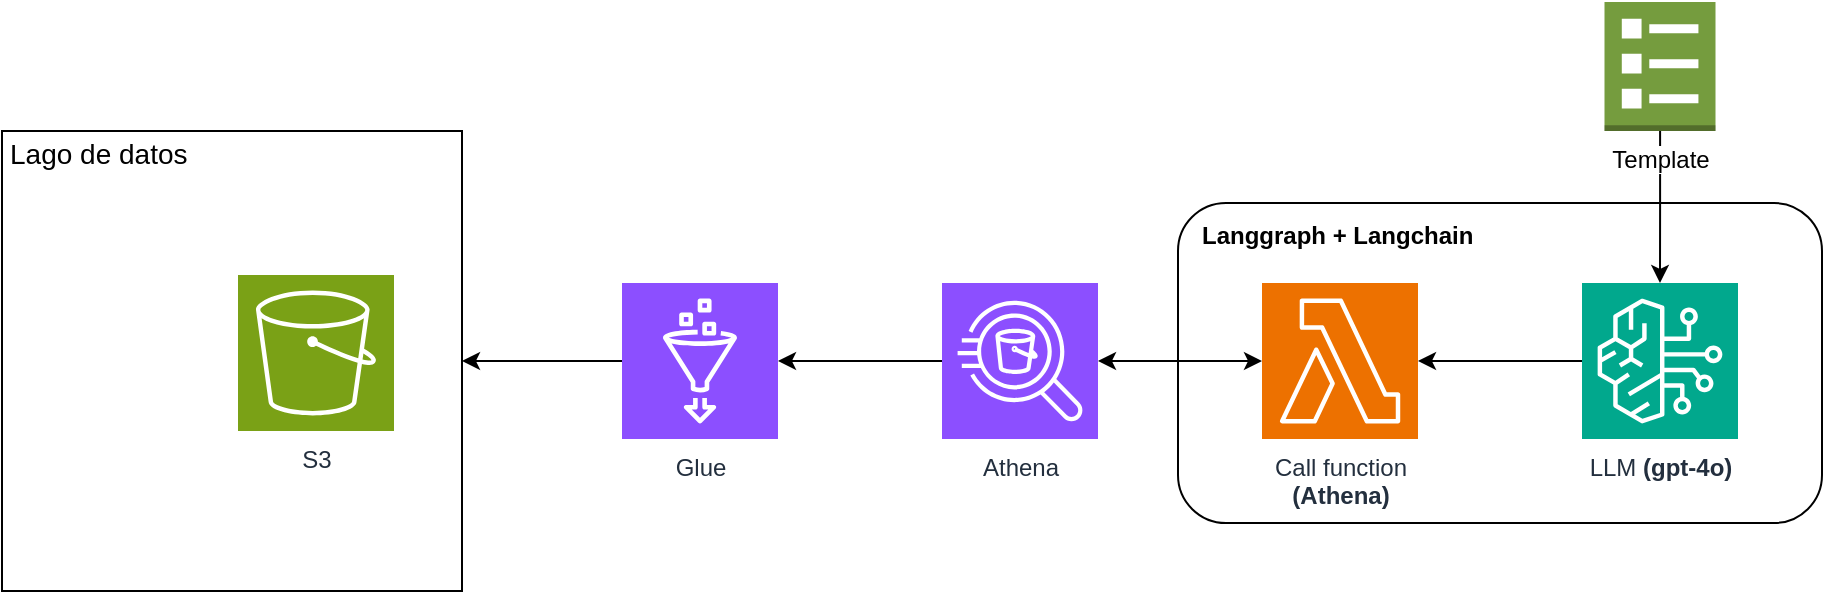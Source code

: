 <mxfile version="28.0.7" pages="2">
  <diagram name="Página-1" id="luOvs5wHeiIS5oEdglYs">
    <mxGraphModel dx="1183" dy="661" grid="1" gridSize="10" guides="1" tooltips="1" connect="1" arrows="1" fold="1" page="1" pageScale="1" pageWidth="827" pageHeight="1169" math="0" shadow="0">
      <root>
        <mxCell id="0" />
        <mxCell id="1" parent="0" />
        <mxCell id="S8UaPHMbgqfOypVAKiAw-2" value="Langgraph + Langchain" style="rounded=1;whiteSpace=wrap;html=1;align=left;verticalAlign=top;spacingLeft=10;spacingTop=2;fontStyle=1" parent="1" vertex="1">
          <mxGeometry x="918" y="410.5" width="322" height="160" as="geometry" />
        </mxCell>
        <mxCell id="AZALhzgYjYcKtDTG_1R--1" value="Lago de datos" style="whiteSpace=wrap;html=1;aspect=fixed;verticalAlign=top;labelPosition=center;verticalLabelPosition=middle;align=left;fontSize=14;spacingTop=-4;spacingLeft=2;" parent="1" vertex="1">
          <mxGeometry x="330" y="374.5" width="230" height="230" as="geometry" />
        </mxCell>
        <mxCell id="AZALhzgYjYcKtDTG_1R--8" style="edgeStyle=orthogonalEdgeStyle;rounded=0;orthogonalLoop=1;jettySize=auto;html=1;entryX=1;entryY=0.5;entryDx=0;entryDy=0;startArrow=none;startFill=0;endArrow=classic;endFill=1;exitX=0;exitY=0.5;exitDx=0;exitDy=0;exitPerimeter=0;" parent="1" source="AZALhzgYjYcKtDTG_1R--9" target="AZALhzgYjYcKtDTG_1R--1" edge="1">
          <mxGeometry relative="1" as="geometry" />
        </mxCell>
        <mxCell id="AZALhzgYjYcKtDTG_1R--7" value="Athena" style="sketch=0;points=[[0,0,0],[0.25,0,0],[0.5,0,0],[0.75,0,0],[1,0,0],[0,1,0],[0.25,1,0],[0.5,1,0],[0.75,1,0],[1,1,0],[0,0.25,0],[0,0.5,0],[0,0.75,0],[1,0.25,0],[1,0.5,0],[1,0.75,0]];outlineConnect=0;fontColor=#232F3E;fillColor=#8C4FFF;strokeColor=#ffffff;dashed=0;verticalLabelPosition=bottom;verticalAlign=top;align=center;html=1;fontSize=12;fontStyle=0;aspect=fixed;shape=mxgraph.aws4.resourceIcon;resIcon=mxgraph.aws4.athena;" parent="1" vertex="1">
          <mxGeometry x="800" y="450.5" width="78" height="78" as="geometry" />
        </mxCell>
        <mxCell id="AZALhzgYjYcKtDTG_1R--9" value="Glue" style="sketch=0;points=[[0,0,0],[0.25,0,0],[0.5,0,0],[0.75,0,0],[1,0,0],[0,1,0],[0.25,1,0],[0.5,1,0],[0.75,1,0],[1,1,0],[0,0.25,0],[0,0.5,0],[0,0.75,0],[1,0.25,0],[1,0.5,0],[1,0.75,0]];outlineConnect=0;fontColor=#232F3E;fillColor=#8C4FFF;strokeColor=#ffffff;dashed=0;verticalLabelPosition=bottom;verticalAlign=top;align=center;html=1;fontSize=12;fontStyle=0;aspect=fixed;shape=mxgraph.aws4.resourceIcon;resIcon=mxgraph.aws4.glue;" parent="1" vertex="1">
          <mxGeometry x="640" y="450.5" width="78" height="78" as="geometry" />
        </mxCell>
        <mxCell id="AZALhzgYjYcKtDTG_1R--11" style="edgeStyle=orthogonalEdgeStyle;rounded=0;orthogonalLoop=1;jettySize=auto;html=1;entryX=1;entryY=0.5;entryDx=0;entryDy=0;entryPerimeter=0;" parent="1" source="AZALhzgYjYcKtDTG_1R--7" target="AZALhzgYjYcKtDTG_1R--9" edge="1">
          <mxGeometry relative="1" as="geometry" />
        </mxCell>
        <mxCell id="AZALhzgYjYcKtDTG_1R--13" value="Call function&lt;div&gt;&lt;b&gt;(Athena)&lt;/b&gt;&lt;/div&gt;" style="sketch=0;points=[[0,0,0],[0.25,0,0],[0.5,0,0],[0.75,0,0],[1,0,0],[0,1,0],[0.25,1,0],[0.5,1,0],[0.75,1,0],[1,1,0],[0,0.25,0],[0,0.5,0],[0,0.75,0],[1,0.25,0],[1,0.5,0],[1,0.75,0]];outlineConnect=0;fontColor=#232F3E;fillColor=#ED7100;strokeColor=#ffffff;dashed=0;verticalLabelPosition=bottom;verticalAlign=top;align=center;html=1;fontSize=12;fontStyle=0;aspect=fixed;shape=mxgraph.aws4.resourceIcon;resIcon=mxgraph.aws4.lambda;" parent="1" vertex="1">
          <mxGeometry x="960" y="450.5" width="78" height="78" as="geometry" />
        </mxCell>
        <mxCell id="AZALhzgYjYcKtDTG_1R--14" style="edgeStyle=orthogonalEdgeStyle;rounded=0;orthogonalLoop=1;jettySize=auto;html=1;entryX=1;entryY=0.5;entryDx=0;entryDy=0;entryPerimeter=0;startArrow=classic;startFill=1;" parent="1" source="AZALhzgYjYcKtDTG_1R--13" target="AZALhzgYjYcKtDTG_1R--7" edge="1">
          <mxGeometry relative="1" as="geometry" />
        </mxCell>
        <mxCell id="S8UaPHMbgqfOypVAKiAw-1" style="edgeStyle=orthogonalEdgeStyle;rounded=0;orthogonalLoop=1;jettySize=auto;html=1;" parent="1" source="AZALhzgYjYcKtDTG_1R--15" target="AZALhzgYjYcKtDTG_1R--13" edge="1">
          <mxGeometry relative="1" as="geometry" />
        </mxCell>
        <mxCell id="AZALhzgYjYcKtDTG_1R--15" value="LLM &lt;b&gt;(gpt-4o)&lt;/b&gt;" style="sketch=0;points=[[0,0,0],[0.25,0,0],[0.5,0,0],[0.75,0,0],[1,0,0],[0,1,0],[0.25,1,0],[0.5,1,0],[0.75,1,0],[1,1,0],[0,0.25,0],[0,0.5,0],[0,0.75,0],[1,0.25,0],[1,0.5,0],[1,0.75,0]];outlineConnect=0;fontColor=#232F3E;fillColor=#01A88D;strokeColor=#ffffff;dashed=0;verticalLabelPosition=bottom;verticalAlign=top;align=center;html=1;fontSize=12;fontStyle=0;aspect=fixed;shape=mxgraph.aws4.resourceIcon;resIcon=mxgraph.aws4.bedrock;" parent="1" vertex="1">
          <mxGeometry x="1120" y="450.5" width="78" height="78" as="geometry" />
        </mxCell>
        <mxCell id="S8UaPHMbgqfOypVAKiAw-4" style="edgeStyle=orthogonalEdgeStyle;rounded=0;orthogonalLoop=1;jettySize=auto;html=1;" parent="1" source="S8UaPHMbgqfOypVAKiAw-3" target="AZALhzgYjYcKtDTG_1R--15" edge="1">
          <mxGeometry relative="1" as="geometry" />
        </mxCell>
        <mxCell id="S8UaPHMbgqfOypVAKiAw-3" value="Template" style="outlineConnect=0;dashed=0;verticalLabelPosition=bottom;verticalAlign=top;align=center;html=1;shape=mxgraph.aws3.template;fillColor=#759C3E;gradientColor=none;labelBackgroundColor=default;" parent="1" vertex="1">
          <mxGeometry x="1131.25" y="310" width="55.5" height="64.5" as="geometry" />
        </mxCell>
        <mxCell id="AZALhzgYjYcKtDTG_1R--2" value="S3" style="sketch=0;points=[[0,0,0],[0.25,0,0],[0.5,0,0],[0.75,0,0],[1,0,0],[0,1,0],[0.25,1,0],[0.5,1,0],[0.75,1,0],[1,1,0],[0,0.25,0],[0,0.5,0],[0,0.75,0],[1,0.25,0],[1,0.5,0],[1,0.75,0]];outlineConnect=0;fontColor=#232F3E;fillColor=#7AA116;strokeColor=#ffffff;dashed=0;verticalLabelPosition=bottom;verticalAlign=top;align=center;html=1;fontSize=12;fontStyle=0;aspect=fixed;shape=mxgraph.aws4.resourceIcon;resIcon=mxgraph.aws4.s3;" parent="1" vertex="1">
          <mxGeometry x="448" y="446.5" width="78" height="78" as="geometry" />
        </mxCell>
        <mxCell id="AZALhzgYjYcKtDTG_1R--4" value="" style="shape=image;html=1;verticalAlign=top;verticalLabelPosition=bottom;labelBackgroundColor=#ffffff;imageAspect=0;aspect=fixed;image=https://cdn0.iconfinder.com/data/icons/phosphor-light-vol-2/256/file-csv-light-128.png" parent="1" vertex="1">
          <mxGeometry x="353" y="390.5" width="78" height="78" as="geometry" />
        </mxCell>
        <mxCell id="AZALhzgYjYcKtDTG_1R--5" value="" style="shape=image;html=1;verticalAlign=top;verticalLabelPosition=bottom;labelBackgroundColor=#ffffff;imageAspect=0;aspect=fixed;image=https://cdn0.iconfinder.com/data/icons/phosphor-light-vol-2/256/file-csv-light-128.png" parent="1" vertex="1">
          <mxGeometry x="353" y="460.5" width="78" height="78" as="geometry" />
        </mxCell>
        <mxCell id="AZALhzgYjYcKtDTG_1R--6" value="" style="shape=image;html=1;verticalAlign=top;verticalLabelPosition=bottom;labelBackgroundColor=#ffffff;imageAspect=0;aspect=fixed;image=https://cdn0.iconfinder.com/data/icons/phosphor-light-vol-2/256/file-csv-light-128.png" parent="1" vertex="1">
          <mxGeometry x="353" y="530.5" width="78" height="78" as="geometry" />
        </mxCell>
      </root>
    </mxGraphModel>
  </diagram>
  <diagram id="oOSA8BtloGllUqYYfK8z" name="data_ingestion_agent">
    <mxGraphModel dx="2010" dy="661" grid="1" gridSize="10" guides="1" tooltips="1" connect="1" arrows="1" fold="1" page="1" pageScale="1" pageWidth="827" pageHeight="1169" math="0" shadow="0">
      <root>
        <mxCell id="0" />
        <mxCell id="1" parent="0" />
        <mxCell id="mx0AjWewtUnHi781tuD6-1" value="&lt;div&gt;[User sube archivo]&amp;nbsp;&lt;/div&gt;&lt;div&gt;&amp;nbsp; &amp;nbsp; &amp;nbsp; &amp;nbsp; ↓&lt;/div&gt;&lt;div&gt;[Agente analiza archivo]&lt;/div&gt;&lt;div&gt;&amp;nbsp; &amp;nbsp; &amp;nbsp; &amp;nbsp; ↓&lt;/div&gt;&lt;div&gt;[Agente propone modelo semántico]&lt;/div&gt;&lt;div&gt;&amp;nbsp; &amp;nbsp; &amp;nbsp; &amp;nbsp; ↓&lt;/div&gt;&lt;div&gt;[Usuario valida o edita modelo]&lt;/div&gt;&lt;div&gt;&amp;nbsp; &amp;nbsp; &amp;nbsp; &amp;nbsp; ↓&lt;/div&gt;&lt;div&gt;[Agente ajusta modelo con feedback]&lt;/div&gt;&lt;div&gt;&amp;nbsp; &amp;nbsp; &amp;nbsp; &amp;nbsp; ↓&lt;/div&gt;&lt;div&gt;[Agente sube archivo a S3]&lt;/div&gt;&lt;div&gt;&amp;nbsp; &amp;nbsp; &amp;nbsp; &amp;nbsp; ↓&lt;/div&gt;&lt;div&gt;[Agente crea tabla en Glue + Athena]&lt;/div&gt;&lt;div&gt;&amp;nbsp; &amp;nbsp; &amp;nbsp; &amp;nbsp; ↓&lt;/div&gt;&lt;div&gt;✅ Listo para consultas SQL o LLMs&lt;/div&gt;&lt;div&gt;&lt;br&gt;&lt;/div&gt;" style="text;html=1;align=center;verticalAlign=middle;whiteSpace=wrap;rounded=0;" vertex="1" parent="1">
          <mxGeometry x="-320" y="40" width="250" height="280" as="geometry" />
        </mxCell>
        <mxCell id="mx0AjWewtUnHi781tuD6-2" value="" style="verticalLabelPosition=bottom;html=1;verticalAlign=top;align=center;strokeColor=#3A5431;fillColor=#6d8764;shape=mxgraph.azure.cloud_services_configuration_file;pointerEvents=1;fontColor=#ffffff;" vertex="1" parent="1">
          <mxGeometry x="586.25" y="220" width="47.5" height="60" as="geometry" />
        </mxCell>
        <mxCell id="mx0AjWewtUnHi781tuD6-6" style="edgeStyle=orthogonalEdgeStyle;rounded=0;orthogonalLoop=1;jettySize=auto;html=1;startArrow=classic;startFill=1;" edge="1" parent="1" source="mx0AjWewtUnHi781tuD6-3" target="mx0AjWewtUnHi781tuD6-5">
          <mxGeometry relative="1" as="geometry" />
        </mxCell>
        <mxCell id="mx0AjWewtUnHi781tuD6-20" style="edgeStyle=orthogonalEdgeStyle;rounded=0;orthogonalLoop=1;jettySize=auto;html=1;" edge="1" parent="1" source="mx0AjWewtUnHi781tuD6-3" target="mx0AjWewtUnHi781tuD6-19">
          <mxGeometry relative="1" as="geometry" />
        </mxCell>
        <mxCell id="mx0AjWewtUnHi781tuD6-3" value="" style="sketch=0;points=[[0,0,0],[0.25,0,0],[0.5,0,0],[0.75,0,0],[1,0,0],[0,1,0],[0.25,1,0],[0.5,1,0],[0.75,1,0],[1,1,0],[0,0.25,0],[0,0.5,0],[0,0.75,0],[1,0.25,0],[1,0.5,0],[1,0.75,0]];outlineConnect=0;fontColor=#232F3E;fillColor=#01A88D;strokeColor=#ffffff;dashed=0;verticalLabelPosition=bottom;verticalAlign=top;align=center;html=1;fontSize=12;fontStyle=0;aspect=fixed;shape=mxgraph.aws4.resourceIcon;resIcon=mxgraph.aws4.augmented_ai;" vertex="1" parent="1">
          <mxGeometry x="360" y="320" width="78" height="78" as="geometry" />
        </mxCell>
        <mxCell id="mx0AjWewtUnHi781tuD6-4" style="edgeStyle=orthogonalEdgeStyle;rounded=0;orthogonalLoop=1;jettySize=auto;html=1;entryX=0.5;entryY=0;entryDx=0;entryDy=0;entryPerimeter=0;" edge="1" parent="1" source="mx0AjWewtUnHi781tuD6-2" target="mx0AjWewtUnHi781tuD6-3">
          <mxGeometry relative="1" as="geometry" />
        </mxCell>
        <mxCell id="mx0AjWewtUnHi781tuD6-5" value="" style="sketch=0;outlineConnect=0;fontColor=#232F3E;gradientColor=none;fillColor=#E7157B;strokeColor=none;dashed=0;verticalLabelPosition=bottom;verticalAlign=top;align=center;html=1;fontSize=12;fontStyle=0;aspect=fixed;pointerEvents=1;shape=mxgraph.aws4.template;" vertex="1" parent="1">
          <mxGeometry x="480" y="430" width="65" height="78" as="geometry" />
        </mxCell>
        <mxCell id="mx0AjWewtUnHi781tuD6-16" style="edgeStyle=orthogonalEdgeStyle;rounded=0;orthogonalLoop=1;jettySize=auto;html=1;entryX=1;entryY=0.5;entryDx=0;entryDy=0;entryPerimeter=0;" edge="1" parent="1" source="mx0AjWewtUnHi781tuD6-7" target="mx0AjWewtUnHi781tuD6-2">
          <mxGeometry relative="1" as="geometry">
            <Array as="points">
              <mxPoint x="670" y="345" />
              <mxPoint x="670" y="250" />
            </Array>
          </mxGeometry>
        </mxCell>
        <mxCell id="mx0AjWewtUnHi781tuD6-17" style="edgeStyle=orthogonalEdgeStyle;rounded=0;orthogonalLoop=1;jettySize=auto;html=1;entryX=1;entryY=0.5;entryDx=0;entryDy=0;" edge="1" parent="1" source="mx0AjWewtUnHi781tuD6-7" target="mx0AjWewtUnHi781tuD6-13">
          <mxGeometry relative="1" as="geometry">
            <Array as="points">
              <mxPoint x="670" y="345" />
              <mxPoint x="670" y="475" />
            </Array>
          </mxGeometry>
        </mxCell>
        <mxCell id="mx0AjWewtUnHi781tuD6-7" value="" style="verticalLabelPosition=bottom;html=1;verticalAlign=top;align=center;strokeColor=#23445d;fillColor=#bac8d3;shape=mxgraph.azure.user;" vertex="1" parent="1">
          <mxGeometry x="710" y="320" width="47.5" height="50" as="geometry" />
        </mxCell>
        <mxCell id="mx0AjWewtUnHi781tuD6-18" style="edgeStyle=orthogonalEdgeStyle;rounded=0;orthogonalLoop=1;jettySize=auto;html=1;" edge="1" parent="1" source="mx0AjWewtUnHi781tuD6-13" target="mx0AjWewtUnHi781tuD6-5">
          <mxGeometry relative="1" as="geometry" />
        </mxCell>
        <mxCell id="mx0AjWewtUnHi781tuD6-13" value="" style="shape=image;html=1;verticalAlign=top;verticalLabelPosition=bottom;labelBackgroundColor=#ffffff;imageAspect=0;aspect=fixed;image=https://icons.diagrams.net/icon-cache1/Unicons_Line_vol_3-2965/edit-1273.svg" vertex="1" parent="1">
          <mxGeometry x="610" y="460" width="30" height="30" as="geometry" />
        </mxCell>
        <mxCell id="mx0AjWewtUnHi781tuD6-23" style="edgeStyle=orthogonalEdgeStyle;rounded=0;orthogonalLoop=1;jettySize=auto;html=1;" edge="1" parent="1" source="mx0AjWewtUnHi781tuD6-19" target="mx0AjWewtUnHi781tuD6-21">
          <mxGeometry relative="1" as="geometry" />
        </mxCell>
        <mxCell id="mx0AjWewtUnHi781tuD6-19" value="" style="sketch=0;points=[[0,0,0],[0.25,0,0],[0.5,0,0],[0.75,0,0],[1,0,0],[0,1,0],[0.25,1,0],[0.5,1,0],[0.75,1,0],[1,1,0],[0,0.25,0],[0,0.5,0],[0,0.75,0],[1,0.25,0],[1,0.5,0],[1,0.75,0]];outlineConnect=0;fontColor=#232F3E;fillColor=#7AA116;strokeColor=#ffffff;dashed=0;verticalLabelPosition=bottom;verticalAlign=top;align=center;html=1;fontSize=12;fontStyle=0;aspect=fixed;shape=mxgraph.aws4.resourceIcon;resIcon=mxgraph.aws4.s3;" vertex="1" parent="1">
          <mxGeometry x="360" y="480" width="78" height="78" as="geometry" />
        </mxCell>
        <mxCell id="mx0AjWewtUnHi781tuD6-21" value="" style="sketch=0;points=[[0,0,0],[0.25,0,0],[0.5,0,0],[0.75,0,0],[1,0,0],[0,1,0],[0.25,1,0],[0.5,1,0],[0.75,1,0],[1,1,0],[0,0.25,0],[0,0.5,0],[0,0.75,0],[1,0.25,0],[1,0.5,0],[1,0.75,0]];outlineConnect=0;fontColor=#232F3E;fillColor=#8C4FFF;strokeColor=#ffffff;dashed=0;verticalLabelPosition=bottom;verticalAlign=top;align=center;html=1;fontSize=12;fontStyle=0;aspect=fixed;shape=mxgraph.aws4.resourceIcon;resIcon=mxgraph.aws4.athena;" vertex="1" parent="1">
          <mxGeometry x="360" y="640" width="78" height="78" as="geometry" />
        </mxCell>
      </root>
    </mxGraphModel>
  </diagram>
</mxfile>
